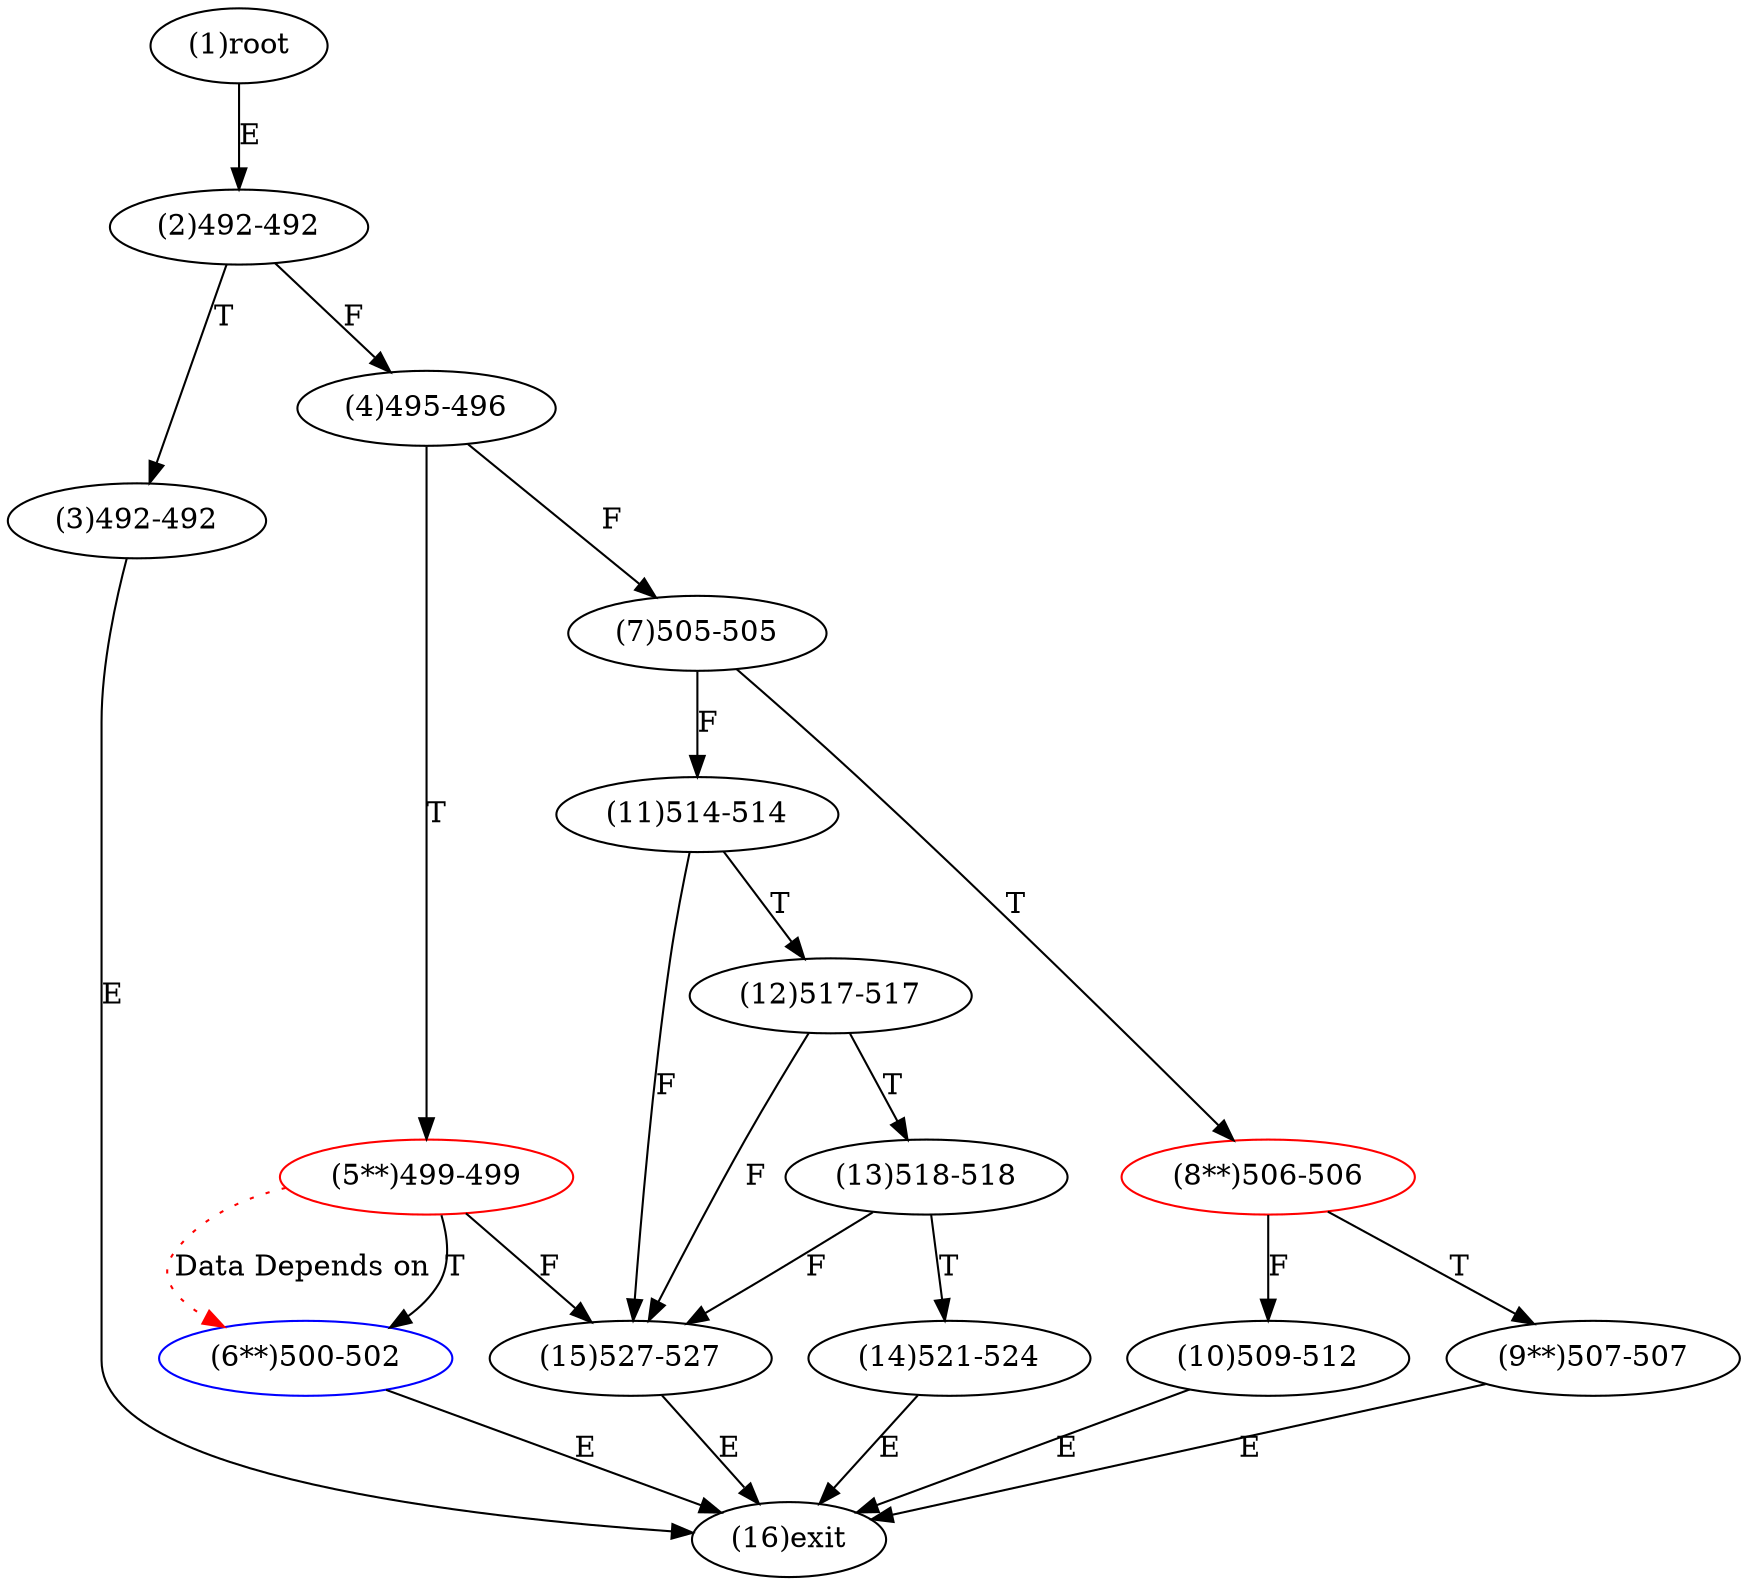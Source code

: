 digraph "" { 
1[ label="(1)root"];
2[ label="(2)492-492"];
3[ label="(3)492-492"];
4[ label="(4)495-496"];
5[ label="(5**)499-499",color=red];
6[ label="(6**)500-502",color=blue];
7[ label="(7)505-505"];
8[ label="(8**)506-506",color=red];
9[ label="(9**)507-507"];
10[ label="(10)509-512"];
11[ label="(11)514-514"];
12[ label="(12)517-517"];
13[ label="(13)518-518"];
14[ label="(14)521-524"];
15[ label="(15)527-527"];
16[ label="(16)exit"];
1->2[ label="E"];
2->4[ label="F"];
2->3[ label="T"];
3->16[ label="E"];
4->7[ label="F"];
4->5[ label="T"];
5->15[ label="F"];
5->6[ label="T"];
6->16[ label="E"];
7->11[ label="F"];
7->8[ label="T"];
8->10[ label="F"];
8->9[ label="T"];
9->16[ label="E"];
10->16[ label="E"];
11->15[ label="F"];
11->12[ label="T"];
12->15[ label="F"];
12->13[ label="T"];
13->15[ label="F"];
13->14[ label="T"];
14->16[ label="E"];
15->16[ label="E"];
5->6[ color="red" label="Data Depends on" style = dotted ];
}